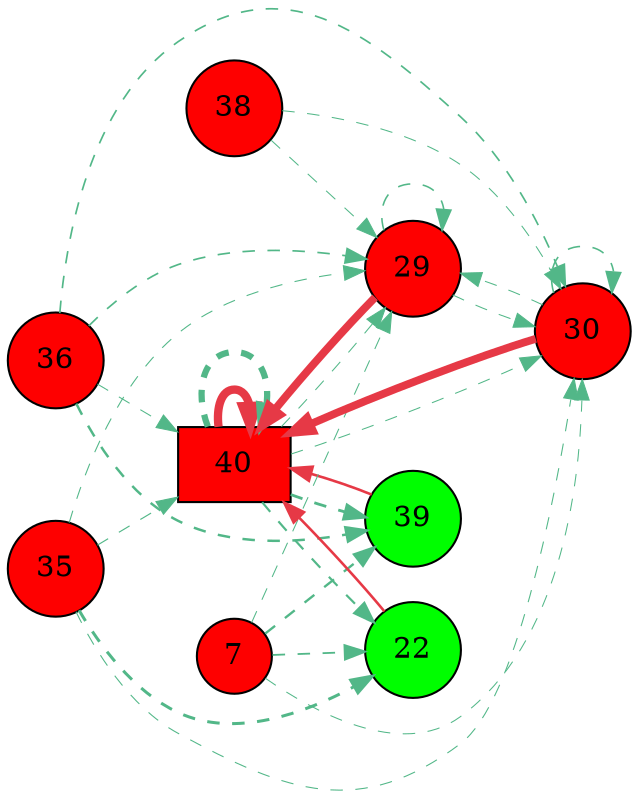digraph G{
rankdir=LR;
35 [style=filled, shape=circle, fillcolor="#fe0000", label="35"];
36 [style=filled, shape=circle, fillcolor="#fe0000", label="36"];
38 [style=filled, shape=circle, fillcolor="#fe0000", label="38"];
39 [style=filled, shape=circle, fillcolor="#00fe00", label="39"];
40 [style=filled, shape=box, fillcolor="#fe0000", label="40"];
7 [style=filled, shape=circle, fillcolor="#fe0000", label="7"];
22 [style=filled, shape=circle, fillcolor="#00fe00", label="22"];
29 [style=filled, shape=circle, fillcolor="#fe0000", label="29"];
30 [style=filled, shape=circle, fillcolor="#fe0000", label="30"];
40 -> 40 [color="#e63946",penwidth=4.00];
30 -> 40 [color="#e63946",penwidth=3.77];
29 -> 40 [color="#e63946",penwidth=3.77];
39 -> 40 [color="#e63946",penwidth=1.26];
22 -> 40 [color="#e63946",penwidth=1.25];
40 -> 39 [color="#52b788",style=dashed,penwidth=1.36];
36 -> 39 [color="#52b788",style=dashed,penwidth=1.19];
7 -> 39 [color="#52b788",style=dashed,penwidth=1.13];
40 -> 40 [color="#52b788",style=dashed,penwidth=3.00];
35 -> 40 [color="#52b788",style=dashed,penwidth=0.56];
36 -> 40 [color="#52b788",style=dashed,penwidth=0.50];
35 -> 22 [color="#52b788",style=dashed,penwidth=1.45];
40 -> 22 [color="#52b788",style=dashed,penwidth=1.04];
7 -> 22 [color="#52b788",style=dashed,penwidth=0.87];
36 -> 29 [color="#52b788",style=dashed,penwidth=0.81];
29 -> 29 [color="#52b788",style=dashed,penwidth=0.76];
35 -> 29 [color="#52b788",style=dashed,penwidth=0.52];
7 -> 29 [color="#52b788",style=dashed,penwidth=0.50];
40 -> 29 [color="#52b788",style=dashed,penwidth=0.50];
30 -> 29 [color="#52b788",style=dashed,penwidth=0.50];
38 -> 29 [color="#52b788",style=dashed,penwidth=0.50];
36 -> 30 [color="#52b788",style=dashed,penwidth=0.81];
30 -> 30 [color="#52b788",style=dashed,penwidth=0.76];
35 -> 30 [color="#52b788",style=dashed,penwidth=0.52];
7 -> 30 [color="#52b788",style=dashed,penwidth=0.50];
40 -> 30 [color="#52b788",style=dashed,penwidth=0.50];
29 -> 30 [color="#52b788",style=dashed,penwidth=0.50];
38 -> 30 [color="#52b788",style=dashed,penwidth=0.50];
}